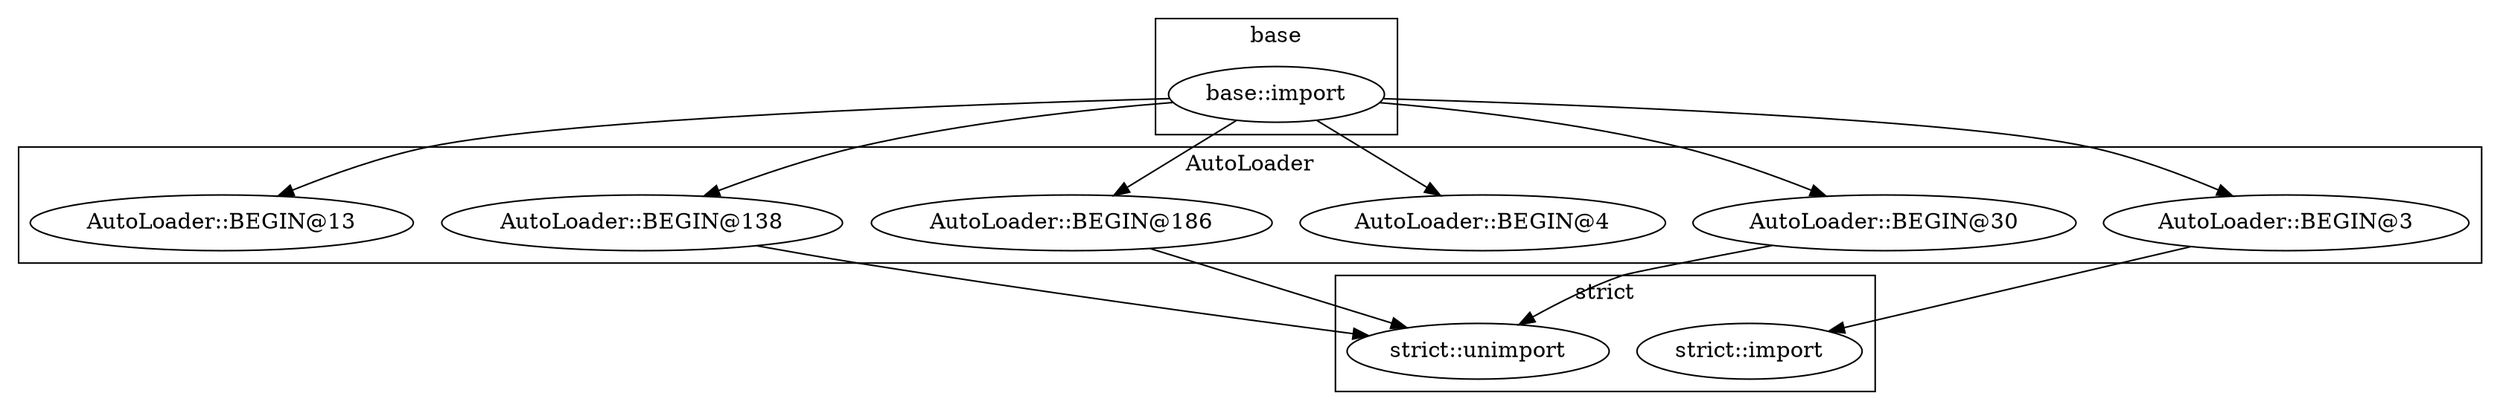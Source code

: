 digraph {
graph [overlap=false]
subgraph cluster_base {
	label="base";
	"base::import";
}
subgraph cluster_strict {
	label="strict";
	"strict::import";
	"strict::unimport";
}
subgraph cluster_AutoLoader {
	label="AutoLoader";
	"AutoLoader::BEGIN@138";
	"AutoLoader::BEGIN@30";
	"AutoLoader::BEGIN@4";
	"AutoLoader::BEGIN@186";
	"AutoLoader::BEGIN@3";
	"AutoLoader::BEGIN@13";
}
"base::import" -> "AutoLoader::BEGIN@138";
"base::import" -> "AutoLoader::BEGIN@3";
"base::import" -> "AutoLoader::BEGIN@4";
"AutoLoader::BEGIN@138" -> "strict::unimport";
"AutoLoader::BEGIN@186" -> "strict::unimport";
"AutoLoader::BEGIN@30" -> "strict::unimport";
"base::import" -> "AutoLoader::BEGIN@186";
"base::import" -> "AutoLoader::BEGIN@13";
"AutoLoader::BEGIN@3" -> "strict::import";
"base::import" -> "AutoLoader::BEGIN@30";
}
